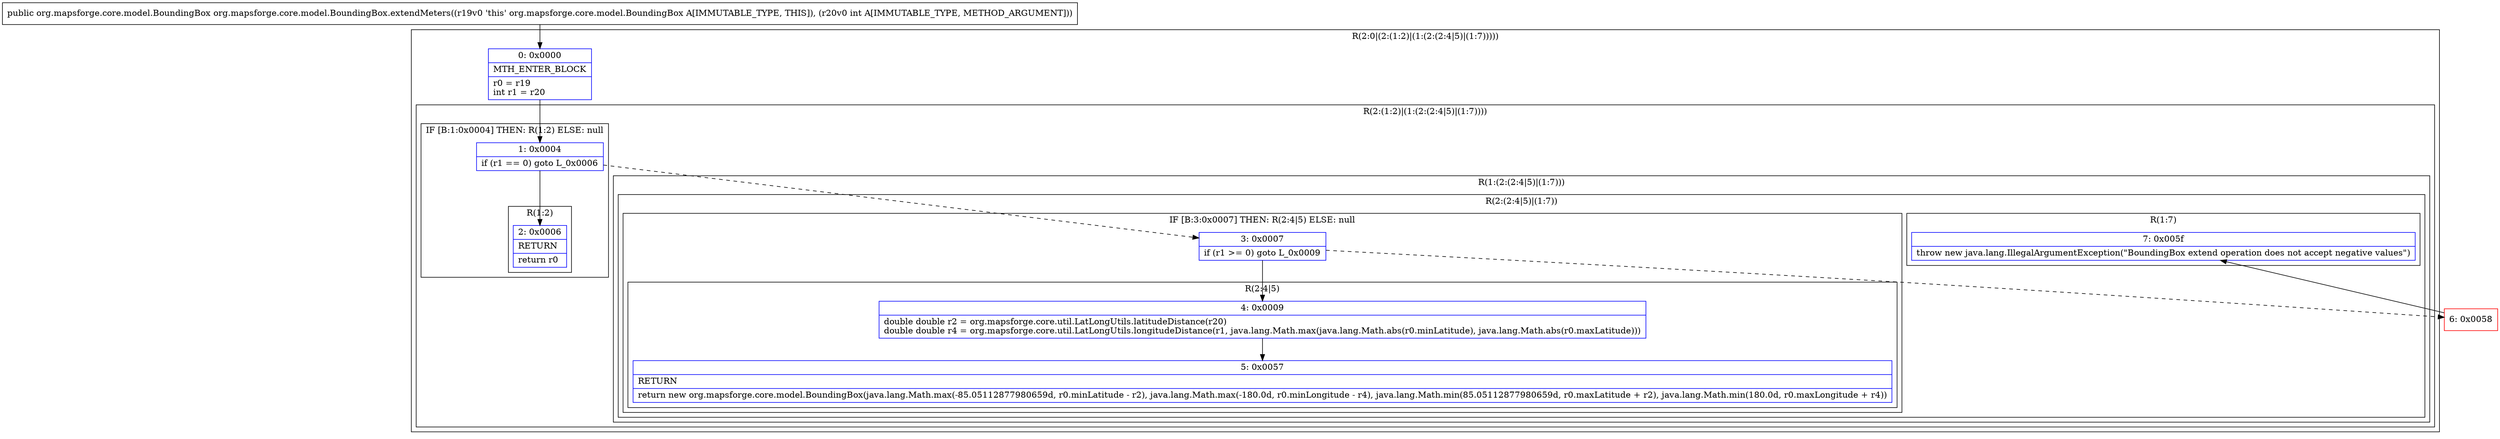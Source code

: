 digraph "CFG fororg.mapsforge.core.model.BoundingBox.extendMeters(I)Lorg\/mapsforge\/core\/model\/BoundingBox;" {
subgraph cluster_Region_1591561050 {
label = "R(2:0|(2:(1:2)|(1:(2:(2:4|5)|(1:7)))))";
node [shape=record,color=blue];
Node_0 [shape=record,label="{0\:\ 0x0000|MTH_ENTER_BLOCK\l|r0 = r19\lint r1 = r20\l}"];
subgraph cluster_Region_1367486013 {
label = "R(2:(1:2)|(1:(2:(2:4|5)|(1:7))))";
node [shape=record,color=blue];
subgraph cluster_IfRegion_1088573039 {
label = "IF [B:1:0x0004] THEN: R(1:2) ELSE: null";
node [shape=record,color=blue];
Node_1 [shape=record,label="{1\:\ 0x0004|if (r1 == 0) goto L_0x0006\l}"];
subgraph cluster_Region_1991840378 {
label = "R(1:2)";
node [shape=record,color=blue];
Node_2 [shape=record,label="{2\:\ 0x0006|RETURN\l|return r0\l}"];
}
}
subgraph cluster_Region_1805667942 {
label = "R(1:(2:(2:4|5)|(1:7)))";
node [shape=record,color=blue];
subgraph cluster_Region_238186848 {
label = "R(2:(2:4|5)|(1:7))";
node [shape=record,color=blue];
subgraph cluster_IfRegion_400880572 {
label = "IF [B:3:0x0007] THEN: R(2:4|5) ELSE: null";
node [shape=record,color=blue];
Node_3 [shape=record,label="{3\:\ 0x0007|if (r1 \>= 0) goto L_0x0009\l}"];
subgraph cluster_Region_1883887094 {
label = "R(2:4|5)";
node [shape=record,color=blue];
Node_4 [shape=record,label="{4\:\ 0x0009|double double r2 = org.mapsforge.core.util.LatLongUtils.latitudeDistance(r20)\ldouble double r4 = org.mapsforge.core.util.LatLongUtils.longitudeDistance(r1, java.lang.Math.max(java.lang.Math.abs(r0.minLatitude), java.lang.Math.abs(r0.maxLatitude)))\l}"];
Node_5 [shape=record,label="{5\:\ 0x0057|RETURN\l|return new org.mapsforge.core.model.BoundingBox(java.lang.Math.max(\-85.05112877980659d, r0.minLatitude \- r2), java.lang.Math.max(\-180.0d, r0.minLongitude \- r4), java.lang.Math.min(85.05112877980659d, r0.maxLatitude + r2), java.lang.Math.min(180.0d, r0.maxLongitude + r4))\l}"];
}
}
subgraph cluster_Region_1317094749 {
label = "R(1:7)";
node [shape=record,color=blue];
Node_7 [shape=record,label="{7\:\ 0x005f|throw new java.lang.IllegalArgumentException(\"BoundingBox extend operation does not accept negative values\")\l}"];
}
}
}
}
}
Node_6 [shape=record,color=red,label="{6\:\ 0x0058}"];
MethodNode[shape=record,label="{public org.mapsforge.core.model.BoundingBox org.mapsforge.core.model.BoundingBox.extendMeters((r19v0 'this' org.mapsforge.core.model.BoundingBox A[IMMUTABLE_TYPE, THIS]), (r20v0 int A[IMMUTABLE_TYPE, METHOD_ARGUMENT])) }"];
MethodNode -> Node_0;
Node_0 -> Node_1;
Node_1 -> Node_2;
Node_1 -> Node_3[style=dashed];
Node_3 -> Node_4;
Node_3 -> Node_6[style=dashed];
Node_4 -> Node_5;
Node_6 -> Node_7;
}

